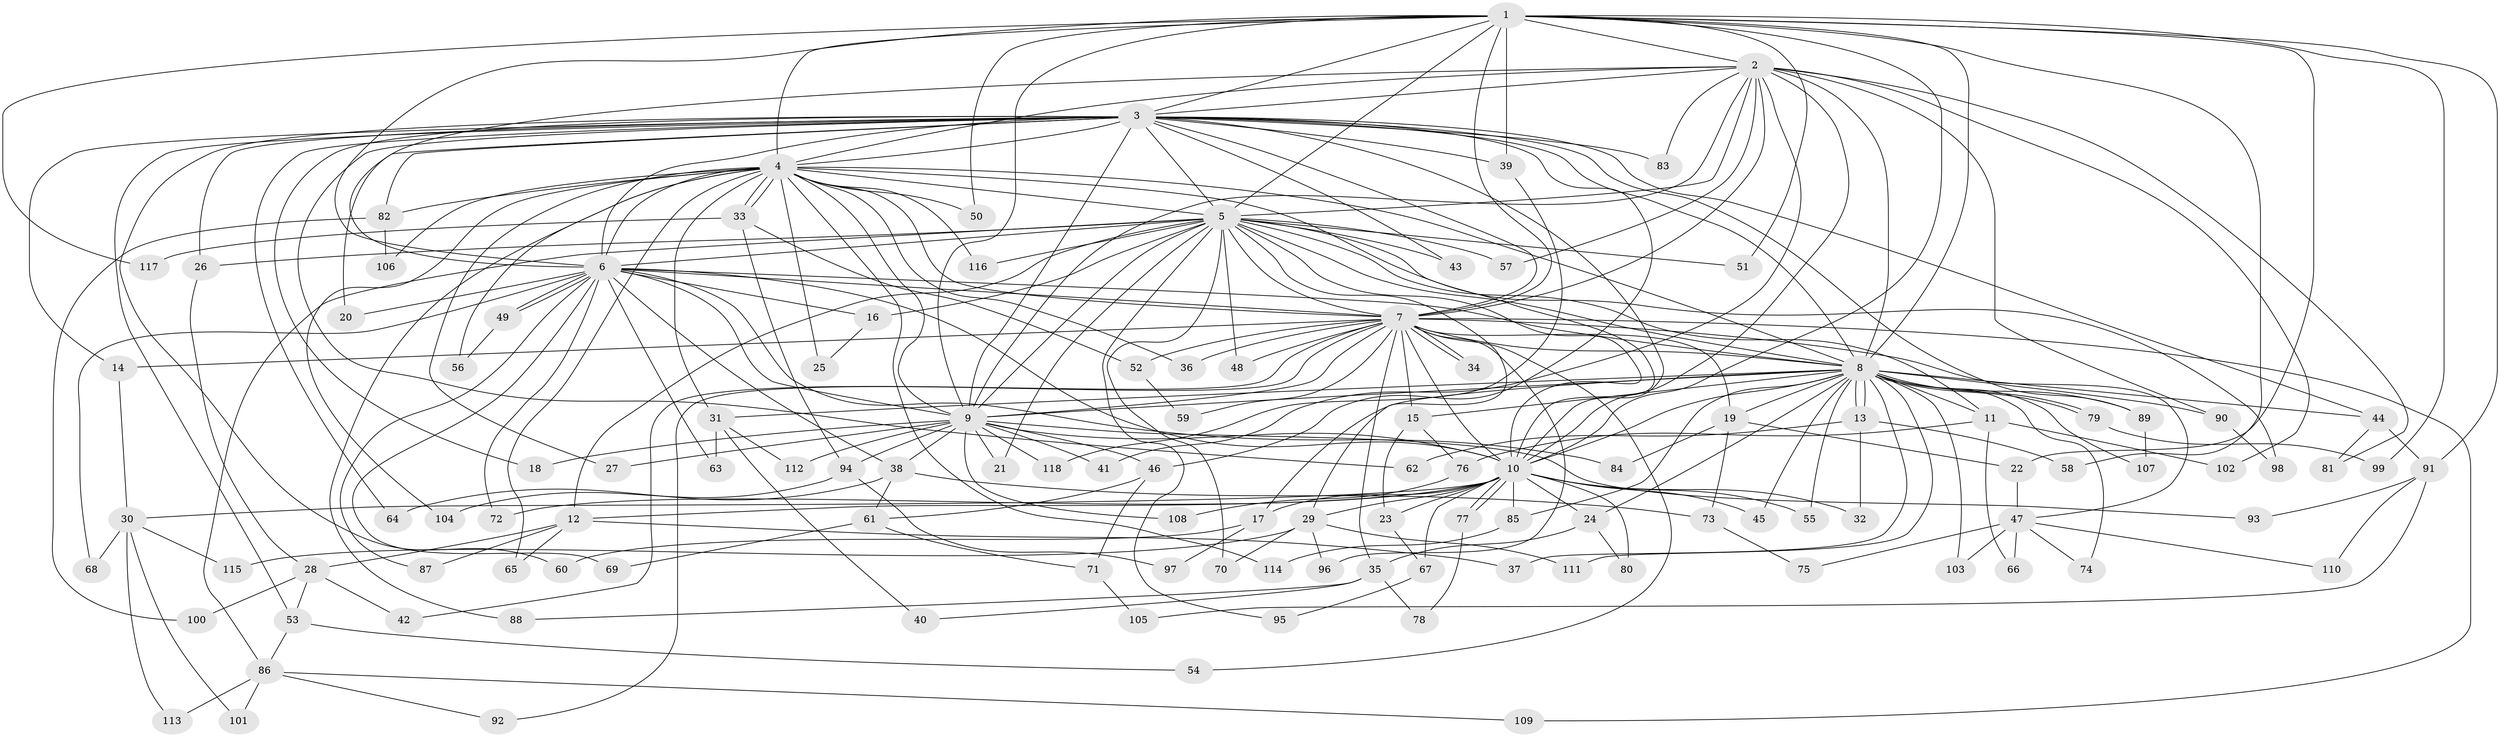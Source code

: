 // coarse degree distribution, {8: 0.02127659574468085, 5: 0.0425531914893617, 40: 0.02127659574468085, 19: 0.02127659574468085, 4: 0.06382978723404255, 3: 0.10638297872340426, 2: 0.5957446808510638, 1: 0.1276595744680851}
// Generated by graph-tools (version 1.1) at 2025/17/03/04/25 18:17:57]
// undirected, 118 vertices, 261 edges
graph export_dot {
graph [start="1"]
  node [color=gray90,style=filled];
  1;
  2;
  3;
  4;
  5;
  6;
  7;
  8;
  9;
  10;
  11;
  12;
  13;
  14;
  15;
  16;
  17;
  18;
  19;
  20;
  21;
  22;
  23;
  24;
  25;
  26;
  27;
  28;
  29;
  30;
  31;
  32;
  33;
  34;
  35;
  36;
  37;
  38;
  39;
  40;
  41;
  42;
  43;
  44;
  45;
  46;
  47;
  48;
  49;
  50;
  51;
  52;
  53;
  54;
  55;
  56;
  57;
  58;
  59;
  60;
  61;
  62;
  63;
  64;
  65;
  66;
  67;
  68;
  69;
  70;
  71;
  72;
  73;
  74;
  75;
  76;
  77;
  78;
  79;
  80;
  81;
  82;
  83;
  84;
  85;
  86;
  87;
  88;
  89;
  90;
  91;
  92;
  93;
  94;
  95;
  96;
  97;
  98;
  99;
  100;
  101;
  102;
  103;
  104;
  105;
  106;
  107;
  108;
  109;
  110;
  111;
  112;
  113;
  114;
  115;
  116;
  117;
  118;
  1 -- 2;
  1 -- 3;
  1 -- 4;
  1 -- 5;
  1 -- 6;
  1 -- 7;
  1 -- 8;
  1 -- 9;
  1 -- 10;
  1 -- 22;
  1 -- 39;
  1 -- 50;
  1 -- 51;
  1 -- 58;
  1 -- 91;
  1 -- 99;
  1 -- 117;
  2 -- 3;
  2 -- 4;
  2 -- 5;
  2 -- 6;
  2 -- 7;
  2 -- 8;
  2 -- 9;
  2 -- 10;
  2 -- 41;
  2 -- 57;
  2 -- 81;
  2 -- 83;
  2 -- 90;
  2 -- 102;
  3 -- 4;
  3 -- 5;
  3 -- 6;
  3 -- 7;
  3 -- 8;
  3 -- 9;
  3 -- 10;
  3 -- 14;
  3 -- 18;
  3 -- 20;
  3 -- 26;
  3 -- 39;
  3 -- 43;
  3 -- 44;
  3 -- 46;
  3 -- 53;
  3 -- 60;
  3 -- 62;
  3 -- 64;
  3 -- 82;
  3 -- 83;
  3 -- 89;
  4 -- 5;
  4 -- 6;
  4 -- 7;
  4 -- 8;
  4 -- 9;
  4 -- 10;
  4 -- 25;
  4 -- 27;
  4 -- 31;
  4 -- 33;
  4 -- 33;
  4 -- 36;
  4 -- 50;
  4 -- 56;
  4 -- 65;
  4 -- 82;
  4 -- 88;
  4 -- 104;
  4 -- 106;
  4 -- 114;
  4 -- 116;
  5 -- 6;
  5 -- 7;
  5 -- 8;
  5 -- 9;
  5 -- 10;
  5 -- 11;
  5 -- 12;
  5 -- 16;
  5 -- 21;
  5 -- 26;
  5 -- 29;
  5 -- 43;
  5 -- 48;
  5 -- 51;
  5 -- 57;
  5 -- 70;
  5 -- 86;
  5 -- 95;
  5 -- 98;
  5 -- 116;
  6 -- 7;
  6 -- 8;
  6 -- 9;
  6 -- 10;
  6 -- 16;
  6 -- 20;
  6 -- 38;
  6 -- 49;
  6 -- 49;
  6 -- 63;
  6 -- 68;
  6 -- 69;
  6 -- 72;
  6 -- 84;
  6 -- 87;
  7 -- 8;
  7 -- 9;
  7 -- 10;
  7 -- 14;
  7 -- 15;
  7 -- 19;
  7 -- 34;
  7 -- 34;
  7 -- 35;
  7 -- 36;
  7 -- 42;
  7 -- 47;
  7 -- 48;
  7 -- 52;
  7 -- 54;
  7 -- 59;
  7 -- 92;
  7 -- 96;
  7 -- 109;
  8 -- 9;
  8 -- 10;
  8 -- 11;
  8 -- 13;
  8 -- 13;
  8 -- 15;
  8 -- 17;
  8 -- 19;
  8 -- 24;
  8 -- 31;
  8 -- 37;
  8 -- 44;
  8 -- 45;
  8 -- 55;
  8 -- 74;
  8 -- 79;
  8 -- 79;
  8 -- 85;
  8 -- 89;
  8 -- 90;
  8 -- 103;
  8 -- 107;
  8 -- 111;
  9 -- 10;
  9 -- 18;
  9 -- 21;
  9 -- 27;
  9 -- 38;
  9 -- 41;
  9 -- 46;
  9 -- 93;
  9 -- 94;
  9 -- 108;
  9 -- 112;
  9 -- 118;
  10 -- 12;
  10 -- 17;
  10 -- 23;
  10 -- 24;
  10 -- 29;
  10 -- 30;
  10 -- 32;
  10 -- 45;
  10 -- 55;
  10 -- 67;
  10 -- 72;
  10 -- 77;
  10 -- 77;
  10 -- 80;
  10 -- 85;
  11 -- 66;
  11 -- 76;
  11 -- 102;
  12 -- 28;
  12 -- 37;
  12 -- 65;
  12 -- 87;
  13 -- 32;
  13 -- 58;
  13 -- 62;
  14 -- 30;
  15 -- 23;
  15 -- 76;
  16 -- 25;
  17 -- 60;
  17 -- 97;
  19 -- 22;
  19 -- 73;
  19 -- 84;
  22 -- 47;
  23 -- 67;
  24 -- 35;
  24 -- 80;
  26 -- 28;
  28 -- 42;
  28 -- 53;
  28 -- 100;
  29 -- 70;
  29 -- 96;
  29 -- 111;
  29 -- 115;
  30 -- 68;
  30 -- 101;
  30 -- 113;
  30 -- 115;
  31 -- 40;
  31 -- 63;
  31 -- 112;
  33 -- 52;
  33 -- 94;
  33 -- 117;
  35 -- 40;
  35 -- 78;
  35 -- 88;
  38 -- 61;
  38 -- 64;
  38 -- 73;
  39 -- 118;
  44 -- 81;
  44 -- 91;
  46 -- 61;
  46 -- 71;
  47 -- 66;
  47 -- 74;
  47 -- 75;
  47 -- 103;
  47 -- 110;
  49 -- 56;
  52 -- 59;
  53 -- 54;
  53 -- 86;
  61 -- 69;
  61 -- 71;
  67 -- 95;
  71 -- 105;
  73 -- 75;
  76 -- 108;
  77 -- 78;
  79 -- 99;
  82 -- 100;
  82 -- 106;
  85 -- 114;
  86 -- 92;
  86 -- 101;
  86 -- 109;
  86 -- 113;
  89 -- 107;
  90 -- 98;
  91 -- 93;
  91 -- 105;
  91 -- 110;
  94 -- 97;
  94 -- 104;
}
